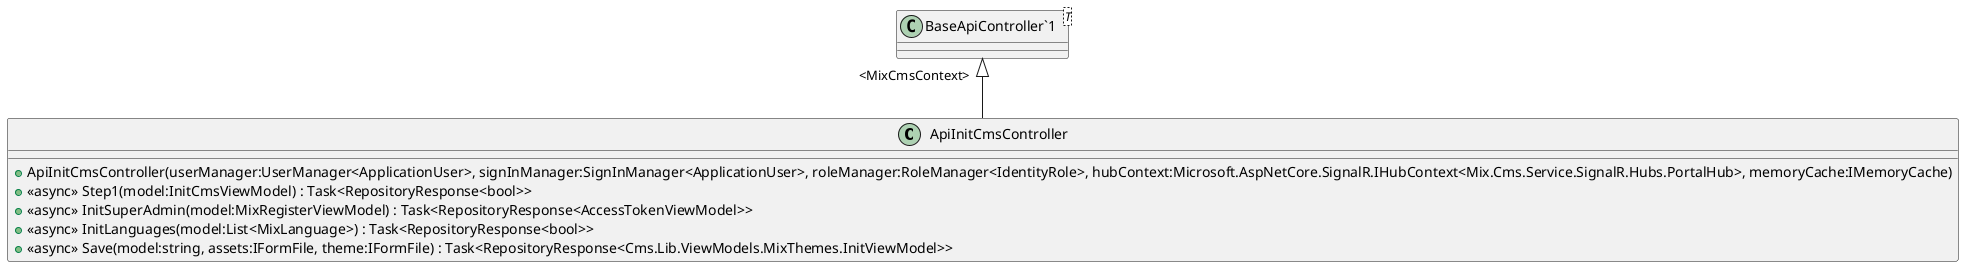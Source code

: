 @startuml
class ApiInitCmsController {
    + ApiInitCmsController(userManager:UserManager<ApplicationUser>, signInManager:SignInManager<ApplicationUser>, roleManager:RoleManager<IdentityRole>, hubContext:Microsoft.AspNetCore.SignalR.IHubContext<Mix.Cms.Service.SignalR.Hubs.PortalHub>, memoryCache:IMemoryCache)
    + <<async>> Step1(model:InitCmsViewModel) : Task<RepositoryResponse<bool>>
    + <<async>> InitSuperAdmin(model:MixRegisterViewModel) : Task<RepositoryResponse<AccessTokenViewModel>>
    + <<async>> InitLanguages(model:List<MixLanguage>) : Task<RepositoryResponse<bool>>
    + <<async>> Save(model:string, assets:IFormFile, theme:IFormFile) : Task<RepositoryResponse<Cms.Lib.ViewModels.MixThemes.InitViewModel>>
}
class "BaseApiController`1"<T> {
}
"BaseApiController`1" "<MixCmsContext>" <|-- ApiInitCmsController
@enduml
